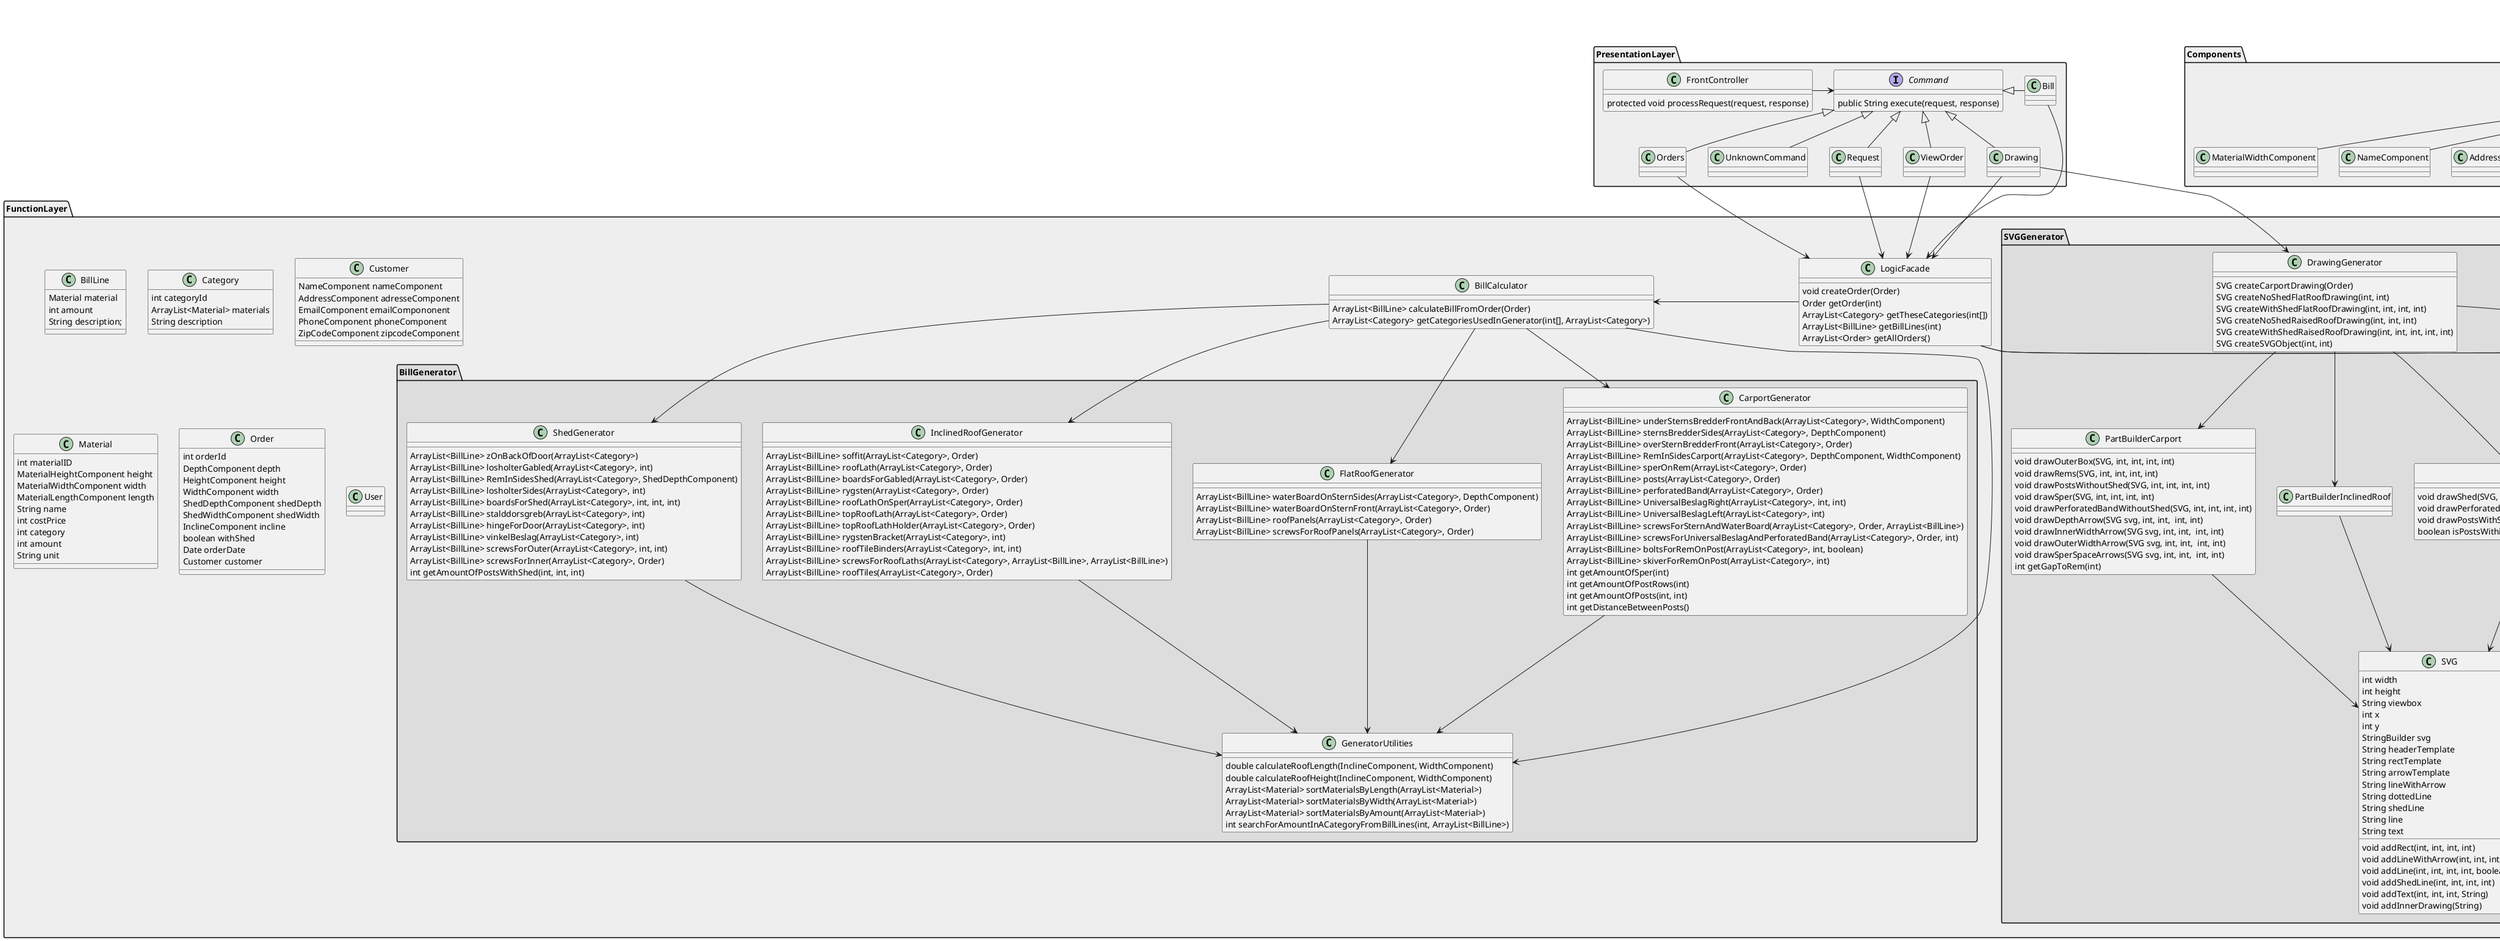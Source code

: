 @startuml

package "PresentationLayer" #EEEEEE {
    interface Command {
        public String execute(request, response)
    }
    class FrontController {
        protected void processRequest(request, response)
    }
    class Bill
    class Drawing
    class Orders
    class Request
    class ViewOrder
    class UnknownCommand

    Command <|- Bill
    Command <|-- Drawing
    Command <|-- Orders
    Command <|-- Request
    Command <|-- ViewOrder
    Command <|-- UnknownCommand
    FrontController -> Command
}

package "FunctionLayer" #EEEEEE {
    class BillCalculator {
        ArrayList<BillLine> calculateBillFromOrder(Order)
        ArrayList<Category> getCategoriesUsedInGenerator(int[], ArrayList<Category>)
    }
    class BillLine {
        {field} Material material
        {field} int amount
        {field} String description;
    }
    class Category {
        {field} int categoryId
        {field} ArrayList<Material> materials
        {field} String description
    }
    class Customer {
        {field} NameComponent nameComponent
        {field} AddressComponent adresseComponent
        {field} EmailComponent emailCompononent
        {field} PhoneComponent phoneComponent
        {field} ZipCodeComponent zipcodeComponent
    }
    class LogicFacade {
        void createOrder(Order)
        Order getOrder(int)
        ArrayList<Category> getTheseCategories(int[])
        ArrayList<BillLine> getBillLines(int)
        ArrayList<Order> getAllOrders()
    }
    class Material {
        {field} int materialID
        {field} MaterialHeightComponent height
        {field} MaterialWidthComponent width
        {field} MaterialLengthComponent length
        {field} String name
        {field} int costPrice
        {field} int category
        {field} int amount
        {field} String unit
    }
    class Order {
        {field} int orderId
        {field} DepthComponent depth
        {field} HeightComponent height
        {field} WidthComponent width
        {field} ShedDepthComponent shedDepth
        {field} ShedWidthComponent shedWidth
        {field} InclineComponent incline
        {field} boolean withShed
        {field} Date orderDate
        {field} Customer customer
    }
    class User

    package "BillGenerator" #DDDDDD {
        class CarportGenerator {
            ArrayList<BillLine> underSternsBredderFrontAndBack(ArrayList<Category>, WidthComponent)
            ArrayList<BillLine> sternsBredderSides(ArrayList<Category>, DepthComponent)
            ArrayList<BillLine> overSternBredderFront(ArrayList<Category>, Order)
            ArrayList<BillLine> RemInSidesCarport(ArrayList<Category>, DepthComponent, WidthComponent)
            ArrayList<BillLine> sperOnRem(ArrayList<Category>, Order)
            ArrayList<BillLine> posts(ArrayList<Category>, Order)
            ArrayList<BillLine> perforatedBand(ArrayList<Category>, Order)
            ArrayList<BillLine> UniversalBeslagRight(ArrayList<Category>, int, int)
            ArrayList<BillLine> UniversalBeslagLeft(ArrayList<Category>, int)
            ArrayList<BillLine> screwsForSternAndWaterBoard(ArrayList<Category>, Order, ArrayList<BillLine>)
            ArrayList<BillLine> screwsForUniversalBeslagAndPerforatedBand(ArrayList<Category>, Order, int)
            ArrayList<BillLine> boltsForRemOnPost(ArrayList<Category>, int, boolean)
            ArrayList<BillLine> skiverForRemOnPost(ArrayList<Category>, int)
            int getAmountOfSper(int)
            int getAmountOfPostRows(int)
            int getAmountOfPosts(int, int)
            int getDistanceBetweenPosts()
        }
        class FlatRoofGenerator {
            ArrayList<BillLine> waterBoardOnSternSides(ArrayList<Category>, DepthComponent)
            ArrayList<BillLine> waterBoardOnSternFront(ArrayList<Category>, Order)
            ArrayList<BillLine> roofPanels(ArrayList<Category>, Order)
            ArrayList<BillLine> screwsForRoofPanels(ArrayList<Category>, Order)
        }
        class GeneratorUtilities {
            double calculateRoofLength(InclineComponent, WidthComponent)
            double calculateRoofHeight(InclineComponent, WidthComponent)
            ArrayList<Material> sortMaterialsByLength(ArrayList<Material>)
            ArrayList<Material> sortMaterialsByWidth(ArrayList<Material>)
            ArrayList<Material> sortMaterialsByAmount(ArrayList<Material>)
            int searchForAmountInACategoryFromBillLines(int, ArrayList<BillLine>)
        }
        class InclinedRoofGenerator {
            ArrayList<BillLine> soffit(ArrayList<Category>, Order)
            ArrayList<BillLine> roofLath(ArrayList<Category>, Order)
            ArrayList<BillLine> boardsForGabled(ArrayList<Category>, Order)
            ArrayList<BillLine> rygsten(ArrayList<Category>, Order)
            ArrayList<BillLine> roofLathOnSper(ArrayList<Category>, Order)
            ArrayList<BillLine> topRoofLath(ArrayList<Category>, Order)
            ArrayList<BillLine> topRoofLathHolder(ArrayList<Category>, Order)
            ArrayList<BillLine> rygstenBracket(ArrayList<Category>, int)
            ArrayList<BillLine> roofTileBinders(ArrayList<Category>, int, int)
            ArrayList<BillLine> screwsForRoofLaths(ArrayList<Category>, ArrayList<BillLine>, ArrayList<BillLine>)
            ArrayList<BillLine> roofTiles(ArrayList<Category>, Order)
        }
        class ShedGenerator {
            ArrayList<BillLine> zOnBackOfDoor(ArrayList<Category>)
            ArrayList<BillLine> losholterGabled(ArrayList<Category>, int)
            ArrayList<BillLine> RemInSidesShed(ArrayList<Category>, ShedDepthComponent)
            ArrayList<BillLine> losholterSides(ArrayList<Category>, int)
            ArrayList<BillLine> boardsForShed(ArrayList<Category>, int, int, int)
            ArrayList<BillLine> stalddorsgreb(ArrayList<Category>, int)
            ArrayList<BillLine> hingeForDoor(ArrayList<Category>, int)
            ArrayList<BillLine> vinkelBeslag(ArrayList<Category>, int)
            ArrayList<BillLine> screwsForOuter(ArrayList<Category>, int, int)
            ArrayList<BillLine> screwsForInner(ArrayList<Category>, Order)
            int getAmountOfPostsWithShed(int, int, int)
        }
    }

    package "Exceptions" #DDDDDD {
        class CommandException
        class DatabaseException
        class DrawingFailedException
        class GeneratorException
        class ValidationFailedException
    }

   package "SVGGenerator" #DDDDDD {
        class DrawingGenerator {
            SVG createCarportDrawing(Order)
            SVG createNoShedFlatRoofDrawing(int, int)
            SVG createWithShedFlatRoofDrawing(int, int, int, int)
            SVG createNoShedRaisedRoofDrawing(int, int, int)
            SVG createWithShedRaisedRoofDrawing(int, int, int, int, int)
            SVG createSVGObject(int, int)
        }
        class PartBuilderCarport {
            void drawOuterBox(SVG, int, int, int, int)
            void drawRems(SVG, int, int, int, int)
            void drawPostsWithoutShed(SVG, int, int, int, int)
            void drawSper(SVG, int, int, int, int)
            void drawPerforatedBandWithoutShed(SVG, int, int, int, int)
            void drawDepthArrow(SVG svg, int, int,  int, int)
            void drawInnerWidthArrow(SVG svg, int, int,  int, int)
            void drawOuterWidthArrow(SVG svg, int, int,  int, int)
            void drawSperSpaceArrows(SVG svg, int, int,  int, int)
            int getGapToRem(int)
        }
        class PartBuilderInclinedRoof {

        }
        class PartBuilderShed {
            void drawShed(SVG, int, int, int, int, int, int)
            void drawPerforatedBandWithShed(SVG, int, int, int, int, int, int)
            void drawPostsWithShed(SVG, int, int, int, int, int, int)
            boolean isPostsWithinShed(int, int, int, int, int, int)
        }
        class SVG {
            {field} int width
            {field} int height
            {field} String viewbox
            {field} int x
            {field} int y
            {field} StringBuilder svg
            {field} String headerTemplate
            {field} String rectTemplate
            {field} String arrowTemplate
            {field} String lineWithArrow
            {field} String dottedLine
            {field} String shedLine
            {field} String line
            {field} String text
            void addRect(int, int, int, int)
            void addLineWithArrow(int, int, int, int)
            void addLine(int, int, int, int, boolean)
            void addShedLine(int, int, int, int)
            void addText(int, int, int, String)
            void addInnerDrawing(String)
        }
   }
}

package "DBAccess" #EEEEEE {
    class Connector {
        {field} String URL
        {field} String USERNAME
        {field} String PASSWORD
        {field} Connection singleton
        void setConnection(Connection)
        Connection connection()
        void setDBCredentials()
    }
    class MaterialsMapper {
        ArrayList<Category> getAllCategories()
        ArrayList<Category> getTheseCategories(int[])
        void fillList(ArrayList<Category>, ResultSet)
    }
    class OrderMapper {
        void createOrder(Order)
        Order getOrder(int)
        ArrayList<Order> getAllOrders()
        boolean doesShedExist(int)
    }

    OrderMapper --> Connector
    MaterialsMapper --> Connector
}

package "Components" #EEEEEE {
    interface Component {
        public boolean validate()
    }
    class AddressComponent
    class CityComponent
    class DepthComponent
    class EmailComponent
    class HeightComponent
    class InclineComponent
    class MaterialHeightComponent
    class MaterialLengthComponent
    class MaterialWidthComponent
    class NameComponent
    class PhoneComponent
    class ShedDepthComponent
    class ShedWidthComponent
    class WidthComponent
    class ZipCodeComponent

    Component <|-- AddressComponent
    Component <|-- CityComponent
    Component <|-- DepthComponent
    Component <|-- EmailComponent
    Component <|-- HeightComponent
    Component <|-- InclineComponent
    Component <|-- MaterialHeightComponent
    Component <|-- MaterialLengthComponent
    Component <|-- MaterialWidthComponent
    Component <|-- NameComponent
    Component <|- PhoneComponent
    Component <|- ShedDepthComponent
    Component <|- ShedWidthComponent
    Component <|- WidthComponent
    Component <|- ZipCodeComponent
}

/'Logic Facade'/
LogicFacade -> BillCalculator
LogicFacade --> MaterialsMapper
LogicFacade --> OrderMapper

/'Bill Command'/
Bill -> LogicFacade
BillCalculator --> CarportGenerator
BillCalculator --> FlatRoofGenerator
BillCalculator --> InclinedRoofGenerator
BillCalculator --> ShedGenerator
BillCalculator --> GeneratorUtilities
CarportGenerator --> GeneratorUtilities
FlatRoofGenerator --> GeneratorUtilities
InclinedRoofGenerator --> GeneratorUtilities
ShedGenerator --> GeneratorUtilities

/'Drawing Command'/
Drawing --> LogicFacade
Drawing --> DrawingGenerator
DrawingGenerator --> PartBuilderCarport
DrawingGenerator --> PartBuilderInclinedRoof
DrawingGenerator --> PartBuilderShed
DrawingGenerator --> SVG
PartBuilderCarport --> SVG
PartBuilderInclinedRoof --> SVG
PartBuilderShed --> SVG


/'Orders Command'/
Orders --> LogicFacade

/'Request Command'/
Request --> LogicFacade

/'ViewOrder Command'/
ViewOrder --> LogicFacade

@enduml